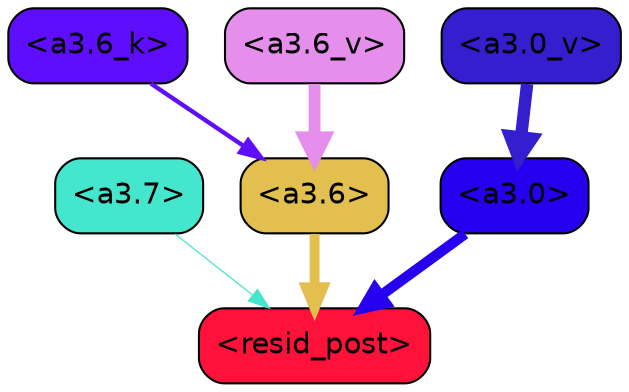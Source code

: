 strict digraph "" {
	graph [bgcolor=transparent,
		layout=dot,
		overlap=false,
		splines=true
	];
	"<a3.7>"	[color=black,
		fillcolor="#44e7cd",
		fontname=Helvetica,
		shape=box,
		style="filled, rounded"];
	"<resid_post>"	[color=black,
		fillcolor="#fe123a",
		fontname=Helvetica,
		shape=box,
		style="filled, rounded"];
	"<a3.7>" -> "<resid_post>"	[color="#44e7cd",
		penwidth=0.6];
	"<a3.6>"	[color=black,
		fillcolor="#e3bf4f",
		fontname=Helvetica,
		shape=box,
		style="filled, rounded"];
	"<a3.6>" -> "<resid_post>"	[color="#e3bf4f",
		penwidth=4.748674273490906];
	"<a3.0>"	[color=black,
		fillcolor="#2600ee",
		fontname=Helvetica,
		shape=box,
		style="filled, rounded"];
	"<a3.0>" -> "<resid_post>"	[color="#2600ee",
		penwidth=5.004031300544739];
	"<a3.6_k>"	[color=black,
		fillcolor="#5e0efb",
		fontname=Helvetica,
		shape=box,
		style="filled, rounded"];
	"<a3.6_k>" -> "<a3.6>"	[color="#5e0efb",
		penwidth=2.086437076330185];
	"<a3.6_v>"	[color=black,
		fillcolor="#e68eeb",
		fontname=Helvetica,
		shape=box,
		style="filled, rounded"];
	"<a3.6_v>" -> "<a3.6>"	[color="#e68eeb",
		penwidth=5.669987380504608];
	"<a3.0_v>"	[color=black,
		fillcolor="#351ece",
		fontname=Helvetica,
		shape=box,
		style="filled, rounded"];
	"<a3.0_v>" -> "<a3.0>"	[color="#351ece",
		penwidth=5.9515902400016785];
}
